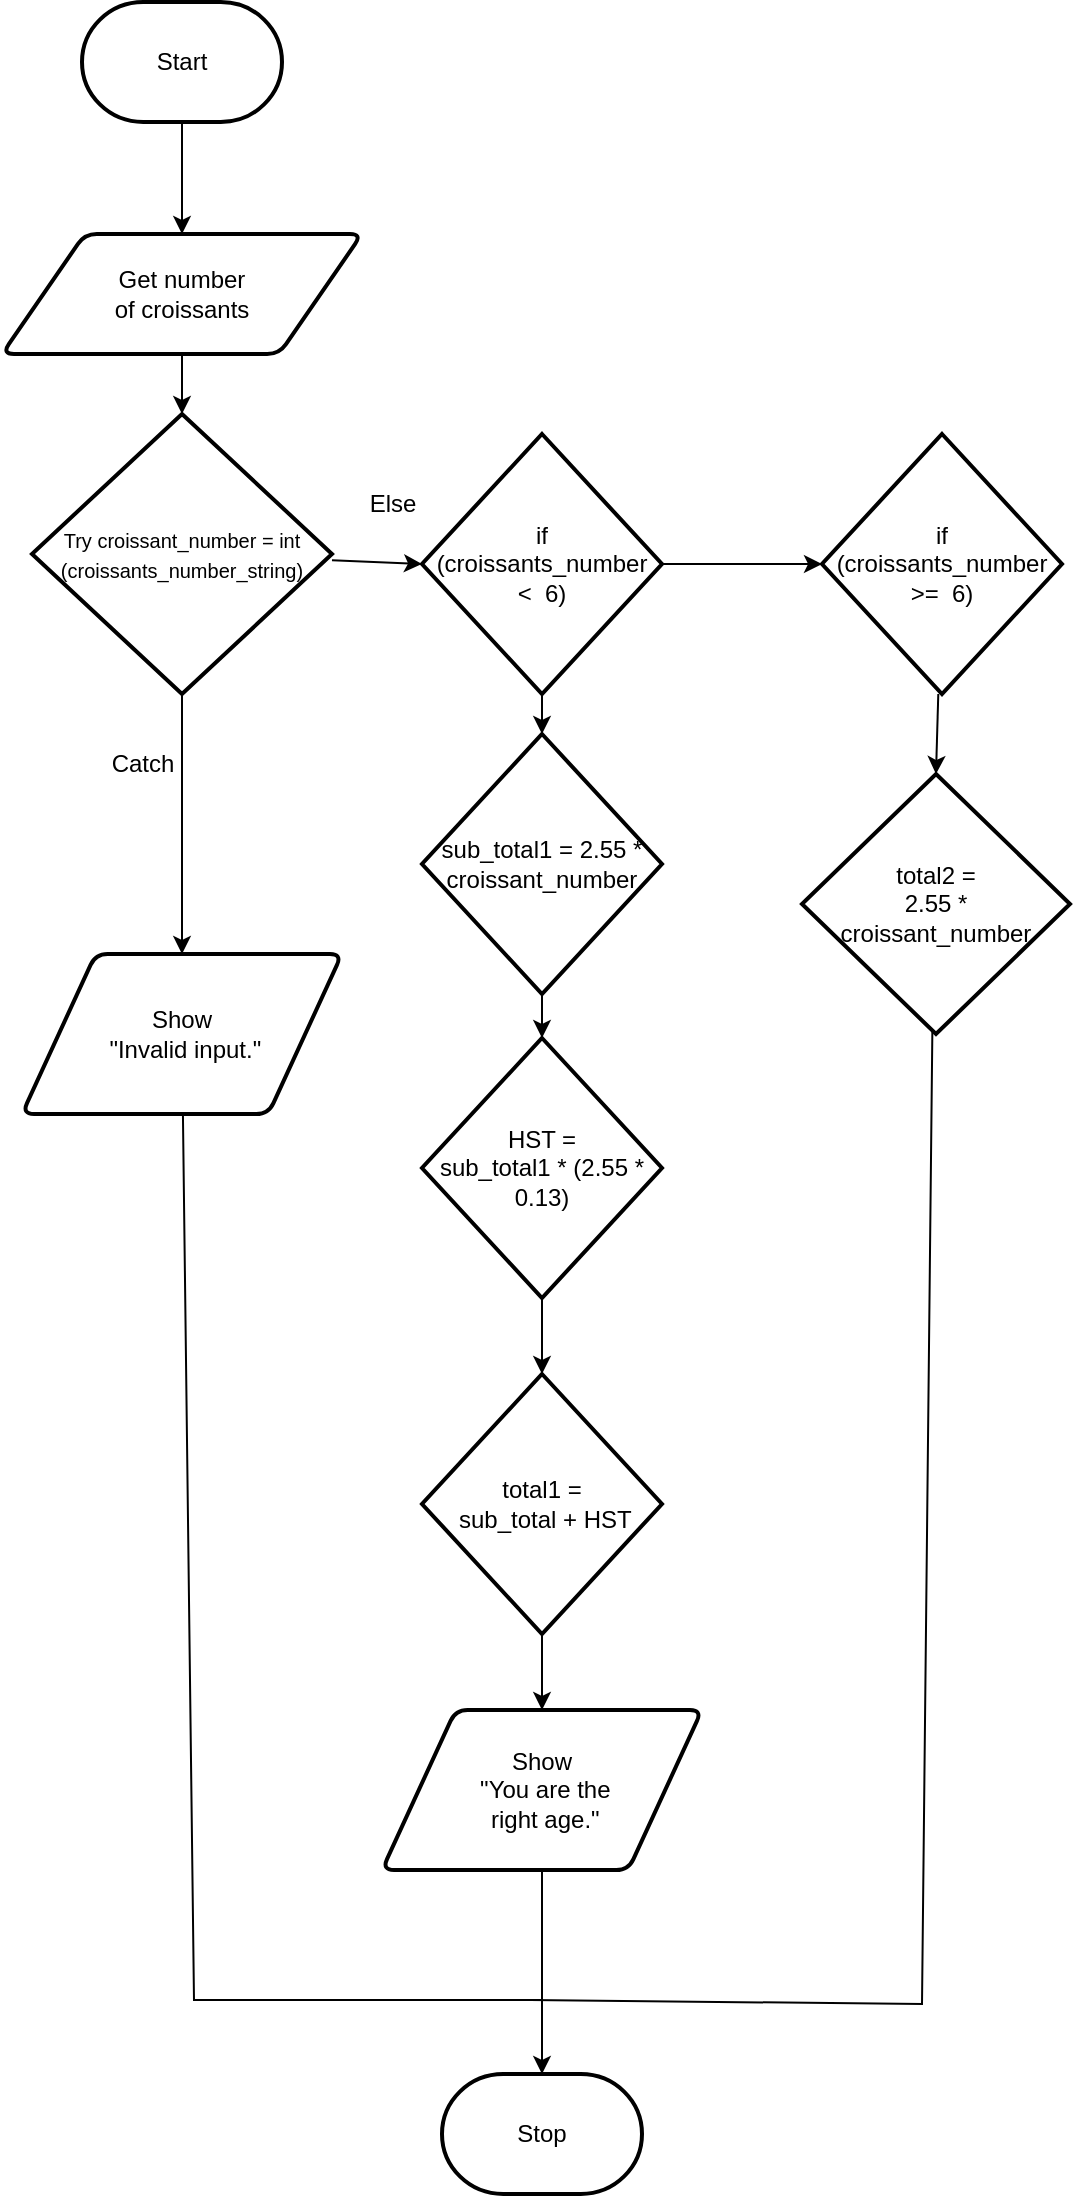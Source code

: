 <mxfile>
    <diagram id="HIP3nbAZw_EuaXWnEj3U" name="Page-1">
        <mxGraphModel dx="473" dy="518" grid="1" gridSize="14" guides="1" tooltips="1" connect="1" arrows="1" fold="1" page="1" pageScale="1" pageWidth="850" pageHeight="1400" math="0" shadow="0">
            <root>
                <mxCell id="0"/>
                <mxCell id="1" parent="0"/>
                <mxCell id="5" style="edgeStyle=none;html=1;exitX=0.5;exitY=1;exitDx=0;exitDy=0;exitPerimeter=0;entryX=0.5;entryY=0;entryDx=0;entryDy=0;" edge="1" parent="1" source="6" target="9">
                    <mxGeometry relative="1" as="geometry"/>
                </mxCell>
                <mxCell id="6" value="Start" style="strokeWidth=2;html=1;shape=mxgraph.flowchart.terminator;whiteSpace=wrap;" vertex="1" parent="1">
                    <mxGeometry x="140" y="14" width="100" height="60" as="geometry"/>
                </mxCell>
                <mxCell id="7" value="Stop" style="strokeWidth=2;html=1;shape=mxgraph.flowchart.terminator;whiteSpace=wrap;" vertex="1" parent="1">
                    <mxGeometry x="320" y="1050" width="100" height="60" as="geometry"/>
                </mxCell>
                <mxCell id="8" style="edgeStyle=none;html=1;entryX=0.5;entryY=0;entryDx=0;entryDy=0;entryPerimeter=0;" edge="1" parent="1" source="9" target="21">
                    <mxGeometry relative="1" as="geometry"/>
                </mxCell>
                <mxCell id="9" value="Get number &lt;br&gt;of croissants" style="shape=parallelogram;html=1;strokeWidth=2;perimeter=parallelogramPerimeter;whiteSpace=wrap;rounded=1;arcSize=12;size=0.23;" vertex="1" parent="1">
                    <mxGeometry x="100" y="130" width="180" height="60" as="geometry"/>
                </mxCell>
                <mxCell id="33" style="edgeStyle=none;rounded=0;html=1;entryX=0;entryY=0.5;entryDx=0;entryDy=0;entryPerimeter=0;fontSize=10;endArrow=classic;endFill=1;" edge="1" parent="1" source="12" target="26">
                    <mxGeometry relative="1" as="geometry"/>
                </mxCell>
                <mxCell id="35" style="edgeStyle=none;rounded=0;html=1;entryX=0.5;entryY=0;entryDx=0;entryDy=0;entryPerimeter=0;fontSize=10;endArrow=classic;endFill=1;" edge="1" parent="1" source="12" target="27">
                    <mxGeometry relative="1" as="geometry"/>
                </mxCell>
                <mxCell id="12" value="if &lt;br&gt;(croissants_number &amp;lt;&amp;nbsp; 6)" style="strokeWidth=2;html=1;shape=mxgraph.flowchart.decision;whiteSpace=wrap;" vertex="1" parent="1">
                    <mxGeometry x="310" y="230" width="120" height="130" as="geometry"/>
                </mxCell>
                <mxCell id="13" style="edgeStyle=none;html=1;" edge="1" parent="1" source="14" target="7">
                    <mxGeometry relative="1" as="geometry"/>
                </mxCell>
                <mxCell id="14" value="Show&lt;br&gt;&amp;nbsp;&quot;You are the&lt;br&gt;&amp;nbsp;right age.&quot;" style="shape=parallelogram;html=1;strokeWidth=2;perimeter=parallelogramPerimeter;whiteSpace=wrap;rounded=1;arcSize=12;size=0.23;" vertex="1" parent="1">
                    <mxGeometry x="290" y="868" width="160" height="80" as="geometry"/>
                </mxCell>
                <mxCell id="19" style="edgeStyle=none;html=1;entryX=0;entryY=0.5;entryDx=0;entryDy=0;entryPerimeter=0;" edge="1" parent="1" source="21" target="12">
                    <mxGeometry relative="1" as="geometry"/>
                </mxCell>
                <mxCell id="39" style="edgeStyle=none;rounded=0;html=1;entryX=0.5;entryY=0;entryDx=0;entryDy=0;fontSize=10;endArrow=classic;endFill=1;" edge="1" parent="1" source="21" target="23">
                    <mxGeometry relative="1" as="geometry"/>
                </mxCell>
                <mxCell id="21" value="&lt;font style=&quot;font-size: 10px;&quot;&gt;Try croissant_number = int&lt;br&gt;(croissants_number_string)&lt;/font&gt;" style="strokeWidth=2;html=1;shape=mxgraph.flowchart.decision;whiteSpace=wrap;" vertex="1" parent="1">
                    <mxGeometry x="115" y="220" width="150" height="140" as="geometry"/>
                </mxCell>
                <mxCell id="22" style="edgeStyle=none;html=1;exitX=0.5;exitY=1;exitDx=0;exitDy=0;endArrow=none;endFill=0;rounded=0;" edge="1" parent="1">
                    <mxGeometry relative="1" as="geometry">
                        <mxPoint x="370" y="1013" as="targetPoint"/>
                        <Array as="points">
                            <mxPoint x="196" y="1013"/>
                        </Array>
                        <mxPoint x="190" y="533" as="sourcePoint"/>
                    </mxGeometry>
                </mxCell>
                <mxCell id="23" value="Show&lt;br&gt;&amp;nbsp;&quot;Invalid input.&quot;" style="shape=parallelogram;html=1;strokeWidth=2;perimeter=parallelogramPerimeter;whiteSpace=wrap;rounded=1;arcSize=12;size=0.23;" vertex="1" parent="1">
                    <mxGeometry x="110" y="490" width="160" height="80" as="geometry"/>
                </mxCell>
                <mxCell id="24" value="Else" style="text;html=1;align=center;verticalAlign=middle;resizable=0;points=[];autosize=1;strokeColor=none;fillColor=none;" vertex="1" parent="1">
                    <mxGeometry x="270" y="250" width="50" height="30" as="geometry"/>
                </mxCell>
                <mxCell id="25" value="Catch" style="text;html=1;align=center;verticalAlign=middle;resizable=0;points=[];autosize=1;strokeColor=none;fillColor=none;" vertex="1" parent="1">
                    <mxGeometry x="140" y="380" width="60" height="30" as="geometry"/>
                </mxCell>
                <mxCell id="34" style="edgeStyle=none;rounded=0;html=1;entryX=0.5;entryY=0;entryDx=0;entryDy=0;entryPerimeter=0;fontSize=10;endArrow=classic;endFill=1;" edge="1" parent="1" source="26" target="29">
                    <mxGeometry relative="1" as="geometry"/>
                </mxCell>
                <mxCell id="26" value="if &lt;br&gt;(croissants_number &amp;gt;=&amp;nbsp; 6)" style="strokeWidth=2;html=1;shape=mxgraph.flowchart.decision;whiteSpace=wrap;" vertex="1" parent="1">
                    <mxGeometry x="510" y="230" width="120" height="130" as="geometry"/>
                </mxCell>
                <mxCell id="36" style="edgeStyle=none;rounded=0;html=1;entryX=0.5;entryY=0;entryDx=0;entryDy=0;entryPerimeter=0;fontSize=10;endArrow=classic;endFill=1;" edge="1" parent="1" source="27" target="30">
                    <mxGeometry relative="1" as="geometry"/>
                </mxCell>
                <mxCell id="27" value="sub_total1 = 2.55 * croissant_number" style="strokeWidth=2;html=1;shape=mxgraph.flowchart.decision;whiteSpace=wrap;" vertex="1" parent="1">
                    <mxGeometry x="310" y="380" width="120" height="130" as="geometry"/>
                </mxCell>
                <mxCell id="32" style="edgeStyle=none;html=1;fontSize=10;endArrow=none;endFill=0;rounded=0;" edge="1" parent="1">
                    <mxGeometry relative="1" as="geometry">
                        <mxPoint x="364" y="1013" as="targetPoint"/>
                        <mxPoint x="566.305" y="423" as="sourcePoint"/>
                        <Array as="points">
                            <mxPoint x="560" y="1015"/>
                        </Array>
                    </mxGeometry>
                </mxCell>
                <mxCell id="29" value="total2 =&lt;br&gt;2.55 * &lt;br&gt;croissant_number" style="strokeWidth=2;html=1;shape=mxgraph.flowchart.decision;whiteSpace=wrap;" vertex="1" parent="1">
                    <mxGeometry x="500" y="400" width="134" height="130" as="geometry"/>
                </mxCell>
                <mxCell id="37" style="edgeStyle=none;rounded=0;html=1;entryX=0.5;entryY=0;entryDx=0;entryDy=0;entryPerimeter=0;fontSize=10;endArrow=classic;endFill=1;" edge="1" parent="1" source="30" target="31">
                    <mxGeometry relative="1" as="geometry"/>
                </mxCell>
                <mxCell id="30" value="HST = &lt;br&gt;sub_total1 * (2.55 * 0.13)" style="strokeWidth=2;html=1;shape=mxgraph.flowchart.decision;whiteSpace=wrap;" vertex="1" parent="1">
                    <mxGeometry x="310" y="532" width="120" height="130" as="geometry"/>
                </mxCell>
                <mxCell id="38" style="edgeStyle=none;rounded=0;html=1;entryX=0.5;entryY=0;entryDx=0;entryDy=0;fontSize=10;endArrow=classic;endFill=1;" edge="1" parent="1" source="31" target="14">
                    <mxGeometry relative="1" as="geometry"/>
                </mxCell>
                <mxCell id="31" value="total1 =&lt;br&gt;&amp;nbsp;sub_total + HST" style="strokeWidth=2;html=1;shape=mxgraph.flowchart.decision;whiteSpace=wrap;" vertex="1" parent="1">
                    <mxGeometry x="310" y="700" width="120" height="130" as="geometry"/>
                </mxCell>
            </root>
        </mxGraphModel>
    </diagram>
</mxfile>